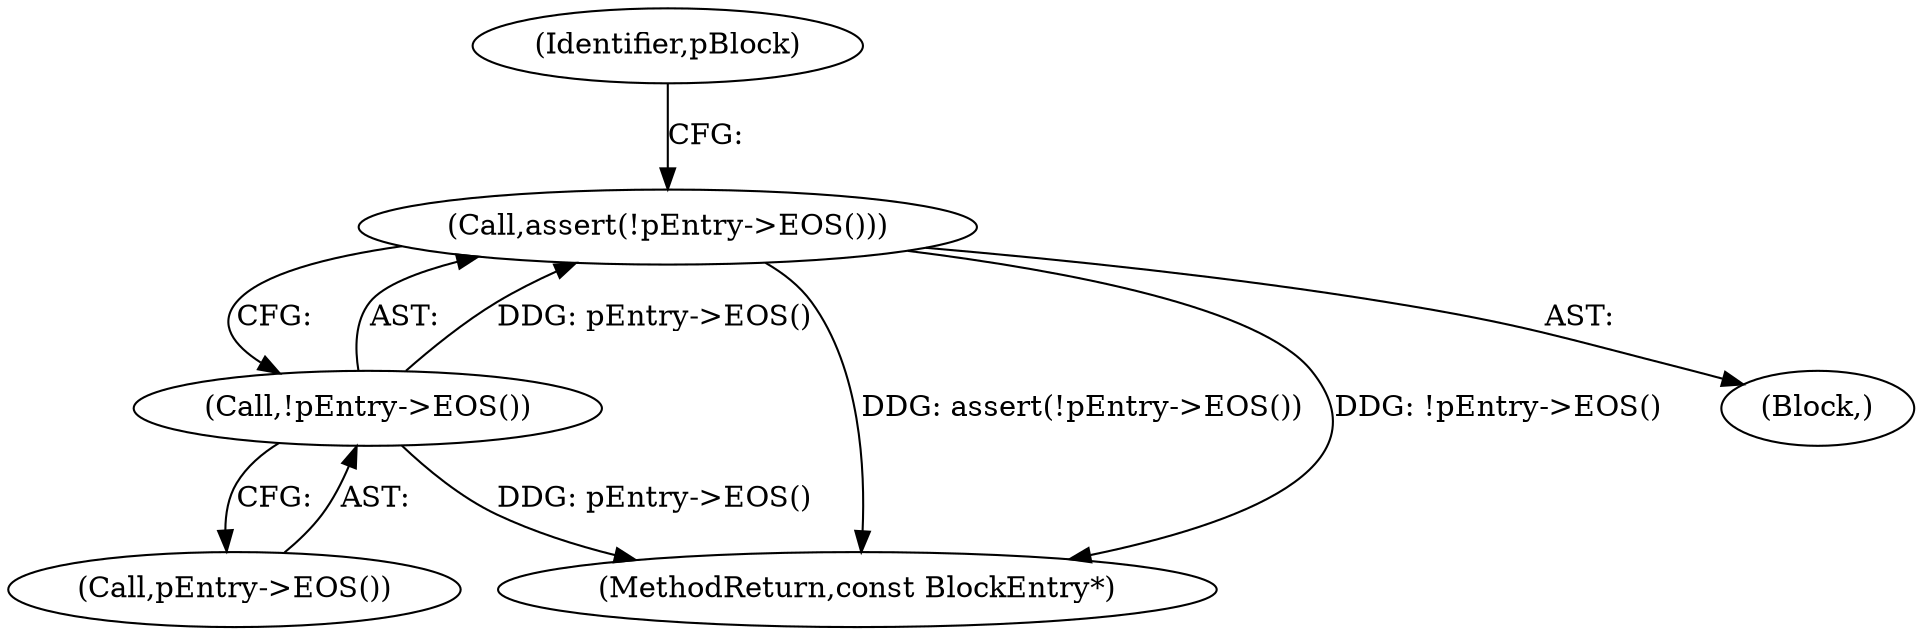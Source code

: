 digraph "0_Android_04839626ed859623901ebd3a5fd483982186b59d_78@API" {
"1000169" [label="(Call,assert(!pEntry->EOS()))"];
"1000170" [label="(Call,!pEntry->EOS())"];
"1000173" [label="(Identifier,pBlock)"];
"1000170" [label="(Call,!pEntry->EOS())"];
"1000302" [label="(MethodReturn,const BlockEntry*)"];
"1000169" [label="(Call,assert(!pEntry->EOS()))"];
"1000171" [label="(Call,pEntry->EOS())"];
"1000147" [label="(Block,)"];
"1000169" -> "1000147"  [label="AST: "];
"1000169" -> "1000170"  [label="CFG: "];
"1000170" -> "1000169"  [label="AST: "];
"1000173" -> "1000169"  [label="CFG: "];
"1000169" -> "1000302"  [label="DDG: assert(!pEntry->EOS())"];
"1000169" -> "1000302"  [label="DDG: !pEntry->EOS()"];
"1000170" -> "1000169"  [label="DDG: pEntry->EOS()"];
"1000170" -> "1000171"  [label="CFG: "];
"1000171" -> "1000170"  [label="AST: "];
"1000170" -> "1000302"  [label="DDG: pEntry->EOS()"];
}
